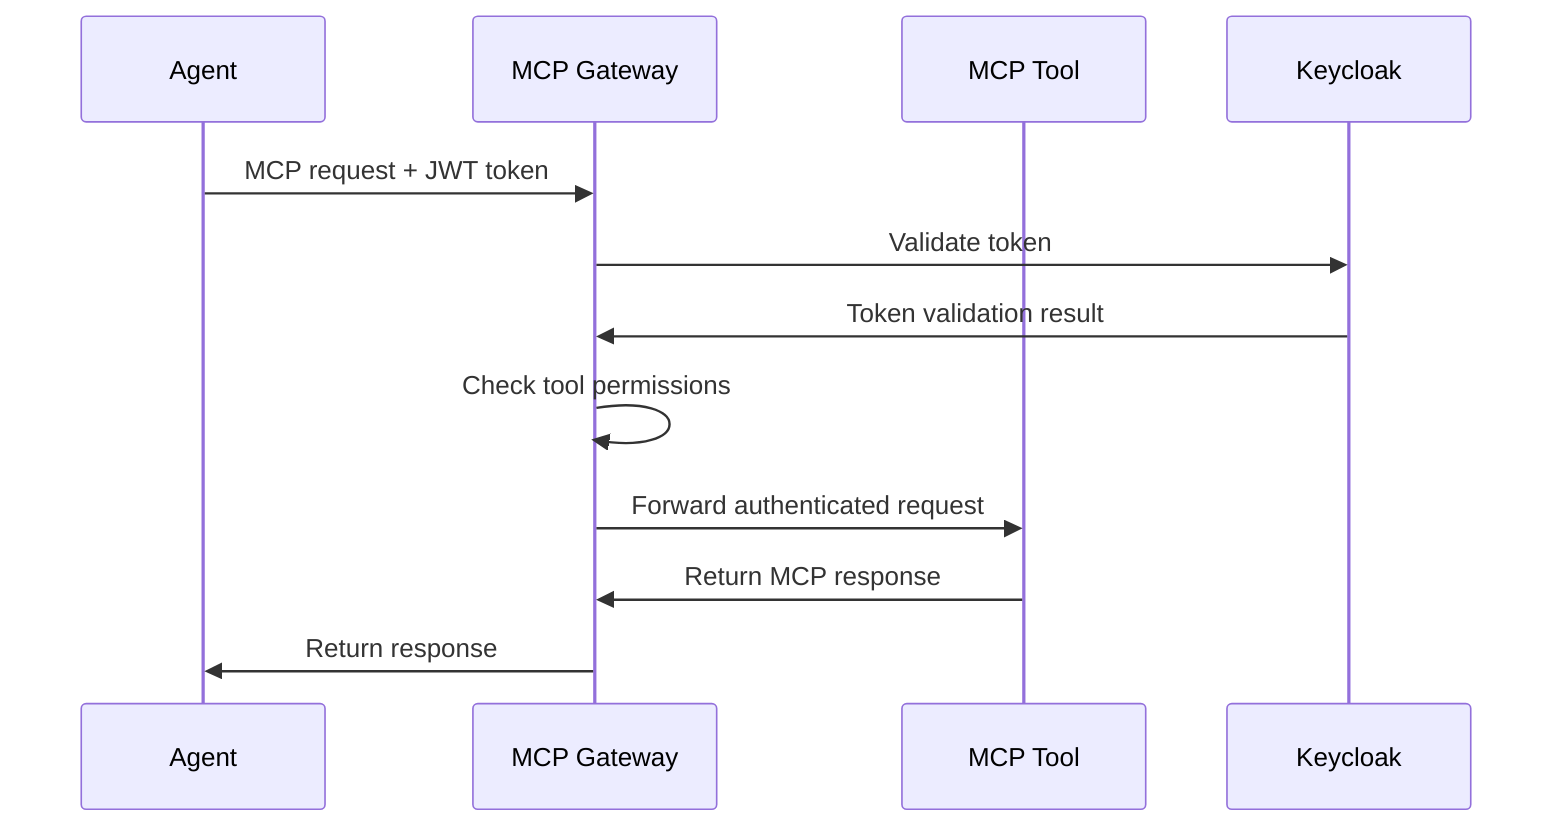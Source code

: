 sequenceDiagram
    participant Agent
    participant Gateway as MCP Gateway
    participant Tool as MCP Tool
    participant KC as Keycloak
    
    Agent->>Gateway: MCP request + JWT token
    Gateway->>KC: Validate token
    KC->>Gateway: Token validation result
    Gateway->>Gateway: Check tool permissions
    Gateway->>Tool: Forward authenticated request
    Tool->>Gateway: Return MCP response
    Gateway->>Agent: Return response